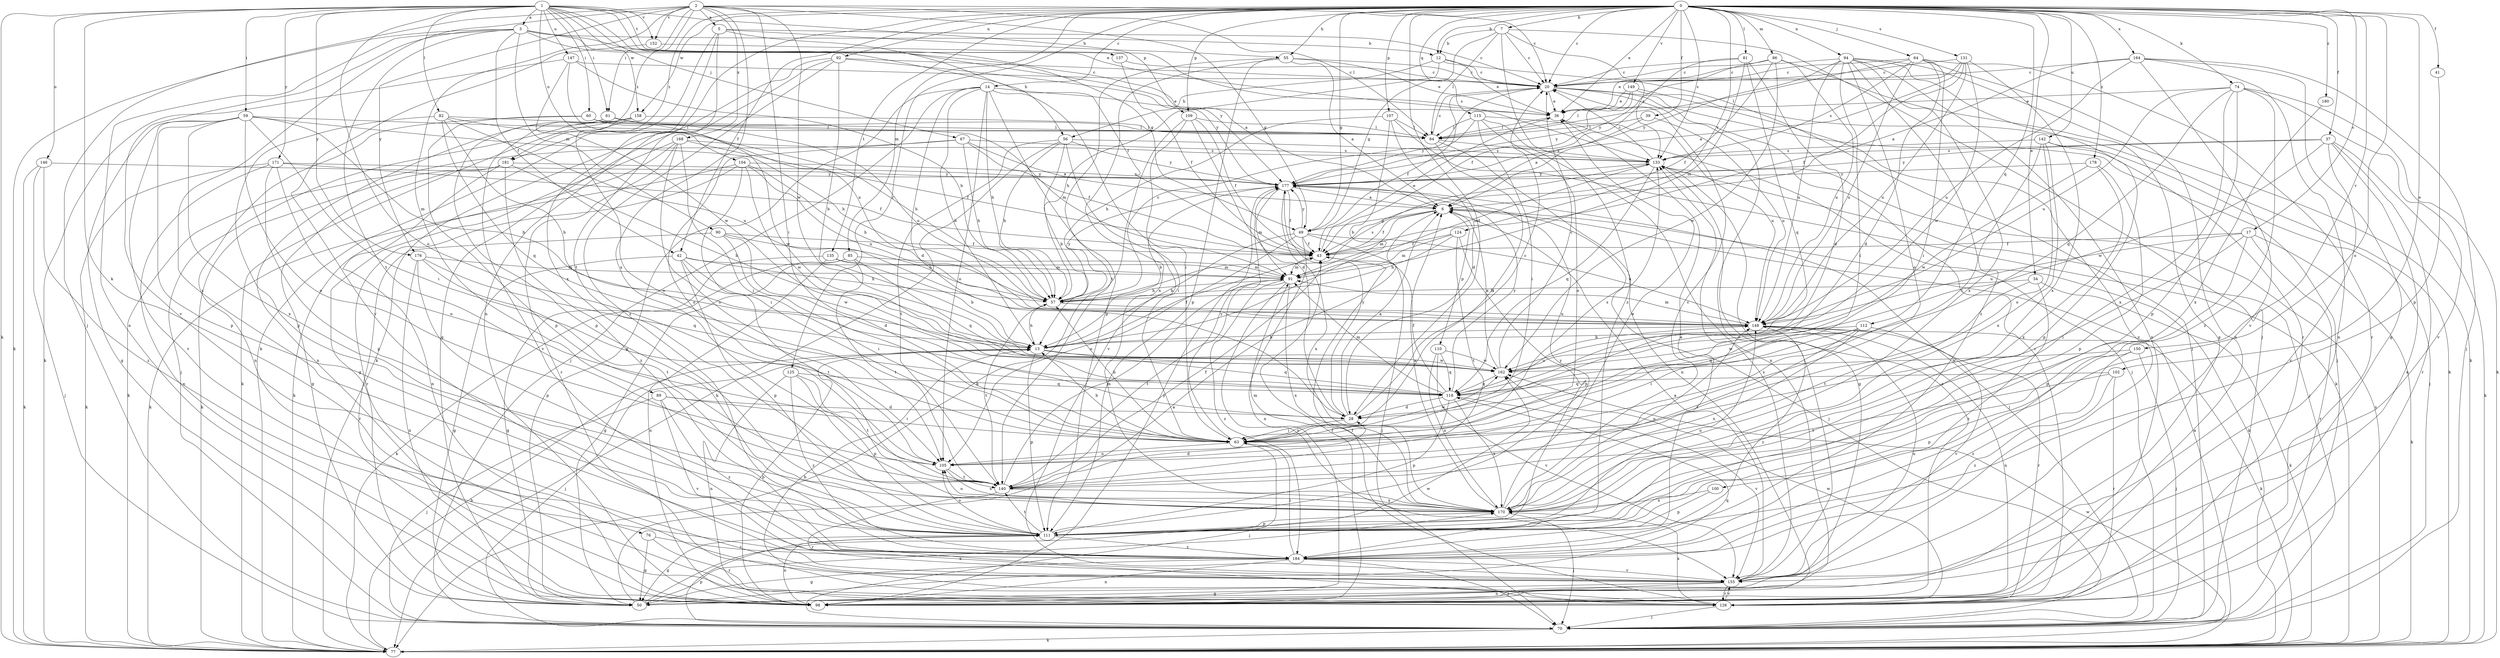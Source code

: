 strict digraph  {
0;
1;
2;
3;
5;
6;
7;
12;
13;
14;
17;
20;
28;
34;
36;
37;
39;
41;
42;
43;
49;
50;
55;
56;
57;
59;
60;
61;
63;
64;
67;
70;
74;
76;
77;
81;
82;
84;
85;
86;
89;
90;
91;
92;
94;
98;
100;
102;
104;
105;
107;
109;
110;
111;
112;
115;
118;
124;
125;
126;
131;
133;
135;
137;
140;
142;
146;
147;
148;
149;
150;
152;
155;
158;
162;
164;
168;
170;
171;
176;
177;
178;
180;
181;
184;
0 -> 7  [label=b];
0 -> 12  [label=b];
0 -> 14  [label=c];
0 -> 17  [label=c];
0 -> 20  [label=c];
0 -> 28  [label=d];
0 -> 34  [label=e];
0 -> 36  [label=e];
0 -> 37  [label=f];
0 -> 39  [label=f];
0 -> 41  [label=f];
0 -> 42  [label=f];
0 -> 49  [label=g];
0 -> 55  [label=h];
0 -> 64  [label=j];
0 -> 74  [label=k];
0 -> 81  [label=l];
0 -> 85  [label=m];
0 -> 86  [label=m];
0 -> 92  [label=n];
0 -> 94  [label=n];
0 -> 98  [label=n];
0 -> 100  [label=o];
0 -> 102  [label=o];
0 -> 107  [label=p];
0 -> 109  [label=p];
0 -> 112  [label=q];
0 -> 115  [label=q];
0 -> 124  [label=r];
0 -> 125  [label=r];
0 -> 131  [label=s];
0 -> 133  [label=s];
0 -> 135  [label=t];
0 -> 142  [label=u];
0 -> 149  [label=v];
0 -> 150  [label=v];
0 -> 158  [label=w];
0 -> 164  [label=x];
0 -> 178  [label=z];
0 -> 180  [label=z];
0 -> 181  [label=z];
1 -> 3  [label=a];
1 -> 36  [label=e];
1 -> 49  [label=g];
1 -> 59  [label=i];
1 -> 60  [label=i];
1 -> 61  [label=i];
1 -> 67  [label=j];
1 -> 76  [label=k];
1 -> 77  [label=k];
1 -> 82  [label=l];
1 -> 104  [label=o];
1 -> 105  [label=o];
1 -> 109  [label=p];
1 -> 137  [label=t];
1 -> 146  [label=u];
1 -> 147  [label=u];
1 -> 152  [label=v];
1 -> 158  [label=w];
1 -> 171  [label=y];
1 -> 176  [label=y];
2 -> 5  [label=a];
2 -> 20  [label=c];
2 -> 49  [label=g];
2 -> 61  [label=i];
2 -> 63  [label=i];
2 -> 70  [label=j];
2 -> 84  [label=l];
2 -> 89  [label=m];
2 -> 152  [label=v];
2 -> 162  [label=w];
2 -> 168  [label=x];
2 -> 170  [label=x];
2 -> 176  [label=y];
2 -> 181  [label=z];
2 -> 184  [label=z];
3 -> 6  [label=a];
3 -> 12  [label=b];
3 -> 42  [label=f];
3 -> 43  [label=f];
3 -> 77  [label=k];
3 -> 90  [label=m];
3 -> 98  [label=n];
3 -> 140  [label=t];
3 -> 155  [label=v];
3 -> 177  [label=y];
5 -> 20  [label=c];
5 -> 55  [label=h];
5 -> 56  [label=h];
5 -> 77  [label=k];
5 -> 140  [label=t];
5 -> 170  [label=x];
6 -> 43  [label=f];
6 -> 49  [label=g];
6 -> 70  [label=j];
6 -> 77  [label=k];
6 -> 91  [label=m];
6 -> 110  [label=p];
7 -> 12  [label=b];
7 -> 20  [label=c];
7 -> 49  [label=g];
7 -> 70  [label=j];
7 -> 84  [label=l];
7 -> 133  [label=s];
7 -> 184  [label=z];
12 -> 20  [label=c];
12 -> 36  [label=e];
12 -> 56  [label=h];
12 -> 57  [label=h];
12 -> 70  [label=j];
13 -> 43  [label=f];
13 -> 57  [label=h];
13 -> 70  [label=j];
13 -> 111  [label=p];
13 -> 118  [label=q];
13 -> 162  [label=w];
14 -> 13  [label=b];
14 -> 28  [label=d];
14 -> 36  [label=e];
14 -> 50  [label=g];
14 -> 57  [label=h];
14 -> 63  [label=i];
14 -> 70  [label=j];
14 -> 105  [label=o];
14 -> 111  [label=p];
17 -> 43  [label=f];
17 -> 63  [label=i];
17 -> 77  [label=k];
17 -> 111  [label=p];
17 -> 126  [label=r];
17 -> 148  [label=u];
20 -> 36  [label=e];
20 -> 43  [label=f];
20 -> 70  [label=j];
20 -> 126  [label=r];
20 -> 155  [label=v];
28 -> 6  [label=a];
28 -> 20  [label=c];
28 -> 63  [label=i];
28 -> 177  [label=y];
34 -> 57  [label=h];
34 -> 77  [label=k];
34 -> 140  [label=t];
34 -> 184  [label=z];
36 -> 84  [label=l];
36 -> 148  [label=u];
37 -> 77  [label=k];
37 -> 98  [label=n];
37 -> 126  [label=r];
37 -> 133  [label=s];
37 -> 155  [label=v];
37 -> 162  [label=w];
37 -> 177  [label=y];
39 -> 6  [label=a];
39 -> 84  [label=l];
39 -> 148  [label=u];
41 -> 111  [label=p];
42 -> 50  [label=g];
42 -> 57  [label=h];
42 -> 63  [label=i];
42 -> 91  [label=m];
42 -> 111  [label=p];
42 -> 140  [label=t];
43 -> 36  [label=e];
43 -> 91  [label=m];
49 -> 13  [label=b];
49 -> 43  [label=f];
49 -> 70  [label=j];
49 -> 98  [label=n];
49 -> 105  [label=o];
49 -> 148  [label=u];
49 -> 177  [label=y];
50 -> 6  [label=a];
50 -> 118  [label=q];
50 -> 162  [label=w];
50 -> 170  [label=x];
55 -> 6  [label=a];
55 -> 20  [label=c];
55 -> 36  [label=e];
55 -> 111  [label=p];
55 -> 140  [label=t];
55 -> 170  [label=x];
56 -> 13  [label=b];
56 -> 57  [label=h];
56 -> 63  [label=i];
56 -> 77  [label=k];
56 -> 133  [label=s];
56 -> 140  [label=t];
56 -> 177  [label=y];
57 -> 20  [label=c];
57 -> 133  [label=s];
57 -> 140  [label=t];
57 -> 148  [label=u];
57 -> 177  [label=y];
59 -> 13  [label=b];
59 -> 50  [label=g];
59 -> 57  [label=h];
59 -> 63  [label=i];
59 -> 84  [label=l];
59 -> 105  [label=o];
59 -> 111  [label=p];
59 -> 155  [label=v];
59 -> 170  [label=x];
60 -> 84  [label=l];
60 -> 91  [label=m];
60 -> 98  [label=n];
60 -> 111  [label=p];
60 -> 148  [label=u];
61 -> 84  [label=l];
61 -> 111  [label=p];
61 -> 155  [label=v];
61 -> 162  [label=w];
63 -> 13  [label=b];
63 -> 57  [label=h];
63 -> 70  [label=j];
63 -> 105  [label=o];
63 -> 133  [label=s];
63 -> 162  [label=w];
63 -> 177  [label=y];
64 -> 20  [label=c];
64 -> 28  [label=d];
64 -> 63  [label=i];
64 -> 84  [label=l];
64 -> 98  [label=n];
64 -> 126  [label=r];
64 -> 133  [label=s];
64 -> 148  [label=u];
67 -> 6  [label=a];
67 -> 43  [label=f];
67 -> 57  [label=h];
67 -> 77  [label=k];
67 -> 105  [label=o];
67 -> 133  [label=s];
70 -> 77  [label=k];
70 -> 111  [label=p];
74 -> 36  [label=e];
74 -> 77  [label=k];
74 -> 111  [label=p];
74 -> 118  [label=q];
74 -> 148  [label=u];
74 -> 155  [label=v];
74 -> 170  [label=x];
74 -> 184  [label=z];
76 -> 50  [label=g];
76 -> 126  [label=r];
76 -> 184  [label=z];
77 -> 6  [label=a];
77 -> 13  [label=b];
77 -> 133  [label=s];
77 -> 162  [label=w];
81 -> 20  [label=c];
81 -> 28  [label=d];
81 -> 43  [label=f];
81 -> 91  [label=m];
81 -> 118  [label=q];
82 -> 13  [label=b];
82 -> 57  [label=h];
82 -> 84  [label=l];
82 -> 111  [label=p];
82 -> 118  [label=q];
82 -> 148  [label=u];
84 -> 20  [label=c];
84 -> 63  [label=i];
84 -> 98  [label=n];
84 -> 133  [label=s];
85 -> 50  [label=g];
85 -> 77  [label=k];
85 -> 91  [label=m];
85 -> 118  [label=q];
85 -> 140  [label=t];
86 -> 20  [label=c];
86 -> 43  [label=f];
86 -> 50  [label=g];
86 -> 148  [label=u];
86 -> 162  [label=w];
86 -> 177  [label=y];
89 -> 28  [label=d];
89 -> 63  [label=i];
89 -> 70  [label=j];
89 -> 155  [label=v];
89 -> 184  [label=z];
90 -> 28  [label=d];
90 -> 43  [label=f];
90 -> 57  [label=h];
90 -> 126  [label=r];
90 -> 162  [label=w];
91 -> 57  [label=h];
91 -> 140  [label=t];
91 -> 155  [label=v];
91 -> 170  [label=x];
91 -> 184  [label=z];
92 -> 13  [label=b];
92 -> 20  [label=c];
92 -> 50  [label=g];
92 -> 77  [label=k];
92 -> 177  [label=y];
92 -> 184  [label=z];
94 -> 20  [label=c];
94 -> 63  [label=i];
94 -> 77  [label=k];
94 -> 98  [label=n];
94 -> 105  [label=o];
94 -> 126  [label=r];
94 -> 148  [label=u];
94 -> 170  [label=x];
94 -> 177  [label=y];
94 -> 184  [label=z];
98 -> 13  [label=b];
98 -> 43  [label=f];
98 -> 133  [label=s];
98 -> 177  [label=y];
100 -> 111  [label=p];
100 -> 170  [label=x];
102 -> 118  [label=q];
102 -> 126  [label=r];
102 -> 140  [label=t];
102 -> 184  [label=z];
104 -> 57  [label=h];
104 -> 63  [label=i];
104 -> 77  [label=k];
104 -> 126  [label=r];
104 -> 148  [label=u];
104 -> 162  [label=w];
104 -> 177  [label=y];
105 -> 140  [label=t];
105 -> 170  [label=x];
107 -> 13  [label=b];
107 -> 28  [label=d];
107 -> 57  [label=h];
107 -> 77  [label=k];
107 -> 84  [label=l];
109 -> 28  [label=d];
109 -> 43  [label=f];
109 -> 77  [label=k];
109 -> 84  [label=l];
109 -> 155  [label=v];
110 -> 118  [label=q];
110 -> 155  [label=v];
110 -> 162  [label=w];
110 -> 170  [label=x];
111 -> 50  [label=g];
111 -> 98  [label=n];
111 -> 105  [label=o];
111 -> 140  [label=t];
111 -> 148  [label=u];
111 -> 177  [label=y];
111 -> 184  [label=z];
112 -> 13  [label=b];
112 -> 63  [label=i];
112 -> 118  [label=q];
112 -> 140  [label=t];
112 -> 155  [label=v];
112 -> 162  [label=w];
112 -> 170  [label=x];
115 -> 63  [label=i];
115 -> 70  [label=j];
115 -> 84  [label=l];
115 -> 98  [label=n];
115 -> 105  [label=o];
115 -> 177  [label=y];
118 -> 28  [label=d];
118 -> 43  [label=f];
118 -> 91  [label=m];
118 -> 111  [label=p];
118 -> 148  [label=u];
118 -> 155  [label=v];
118 -> 170  [label=x];
118 -> 177  [label=y];
124 -> 43  [label=f];
124 -> 57  [label=h];
124 -> 91  [label=m];
124 -> 111  [label=p];
124 -> 140  [label=t];
125 -> 98  [label=n];
125 -> 111  [label=p];
125 -> 118  [label=q];
125 -> 140  [label=t];
125 -> 184  [label=z];
126 -> 13  [label=b];
126 -> 43  [label=f];
126 -> 70  [label=j];
126 -> 155  [label=v];
126 -> 162  [label=w];
126 -> 170  [label=x];
131 -> 6  [label=a];
131 -> 20  [label=c];
131 -> 36  [label=e];
131 -> 43  [label=f];
131 -> 148  [label=u];
131 -> 162  [label=w];
131 -> 170  [label=x];
133 -> 20  [label=c];
133 -> 50  [label=g];
133 -> 70  [label=j];
133 -> 91  [label=m];
133 -> 118  [label=q];
133 -> 177  [label=y];
135 -> 13  [label=b];
135 -> 50  [label=g];
135 -> 91  [label=m];
135 -> 98  [label=n];
137 -> 20  [label=c];
137 -> 43  [label=f];
140 -> 28  [label=d];
140 -> 43  [label=f];
140 -> 91  [label=m];
140 -> 126  [label=r];
140 -> 170  [label=x];
142 -> 63  [label=i];
142 -> 70  [label=j];
142 -> 105  [label=o];
142 -> 111  [label=p];
142 -> 133  [label=s];
142 -> 170  [label=x];
146 -> 70  [label=j];
146 -> 77  [label=k];
146 -> 177  [label=y];
146 -> 184  [label=z];
147 -> 20  [label=c];
147 -> 57  [label=h];
147 -> 77  [label=k];
147 -> 148  [label=u];
147 -> 162  [label=w];
148 -> 13  [label=b];
148 -> 77  [label=k];
148 -> 91  [label=m];
148 -> 98  [label=n];
148 -> 126  [label=r];
148 -> 184  [label=z];
149 -> 36  [label=e];
149 -> 77  [label=k];
149 -> 84  [label=l];
149 -> 155  [label=v];
149 -> 177  [label=y];
150 -> 70  [label=j];
150 -> 111  [label=p];
150 -> 162  [label=w];
150 -> 184  [label=z];
152 -> 133  [label=s];
152 -> 155  [label=v];
155 -> 6  [label=a];
155 -> 50  [label=g];
155 -> 98  [label=n];
155 -> 126  [label=r];
155 -> 133  [label=s];
155 -> 148  [label=u];
158 -> 70  [label=j];
158 -> 77  [label=k];
158 -> 84  [label=l];
158 -> 98  [label=n];
158 -> 105  [label=o];
162 -> 6  [label=a];
162 -> 20  [label=c];
162 -> 118  [label=q];
164 -> 6  [label=a];
164 -> 20  [label=c];
164 -> 50  [label=g];
164 -> 70  [label=j];
164 -> 98  [label=n];
164 -> 148  [label=u];
164 -> 155  [label=v];
168 -> 43  [label=f];
168 -> 50  [label=g];
168 -> 63  [label=i];
168 -> 77  [label=k];
168 -> 105  [label=o];
168 -> 126  [label=r];
168 -> 133  [label=s];
170 -> 6  [label=a];
170 -> 20  [label=c];
170 -> 36  [label=e];
170 -> 70  [label=j];
170 -> 91  [label=m];
170 -> 105  [label=o];
170 -> 111  [label=p];
170 -> 148  [label=u];
171 -> 43  [label=f];
171 -> 77  [label=k];
171 -> 98  [label=n];
171 -> 105  [label=o];
171 -> 111  [label=p];
171 -> 177  [label=y];
176 -> 91  [label=m];
176 -> 98  [label=n];
176 -> 111  [label=p];
176 -> 118  [label=q];
176 -> 140  [label=t];
177 -> 6  [label=a];
177 -> 13  [label=b];
177 -> 43  [label=f];
177 -> 70  [label=j];
177 -> 91  [label=m];
177 -> 170  [label=x];
178 -> 111  [label=p];
178 -> 162  [label=w];
178 -> 170  [label=x];
178 -> 177  [label=y];
180 -> 170  [label=x];
181 -> 13  [label=b];
181 -> 50  [label=g];
181 -> 77  [label=k];
181 -> 98  [label=n];
181 -> 177  [label=y];
181 -> 184  [label=z];
184 -> 36  [label=e];
184 -> 50  [label=g];
184 -> 63  [label=i];
184 -> 70  [label=j];
184 -> 98  [label=n];
184 -> 155  [label=v];
}
